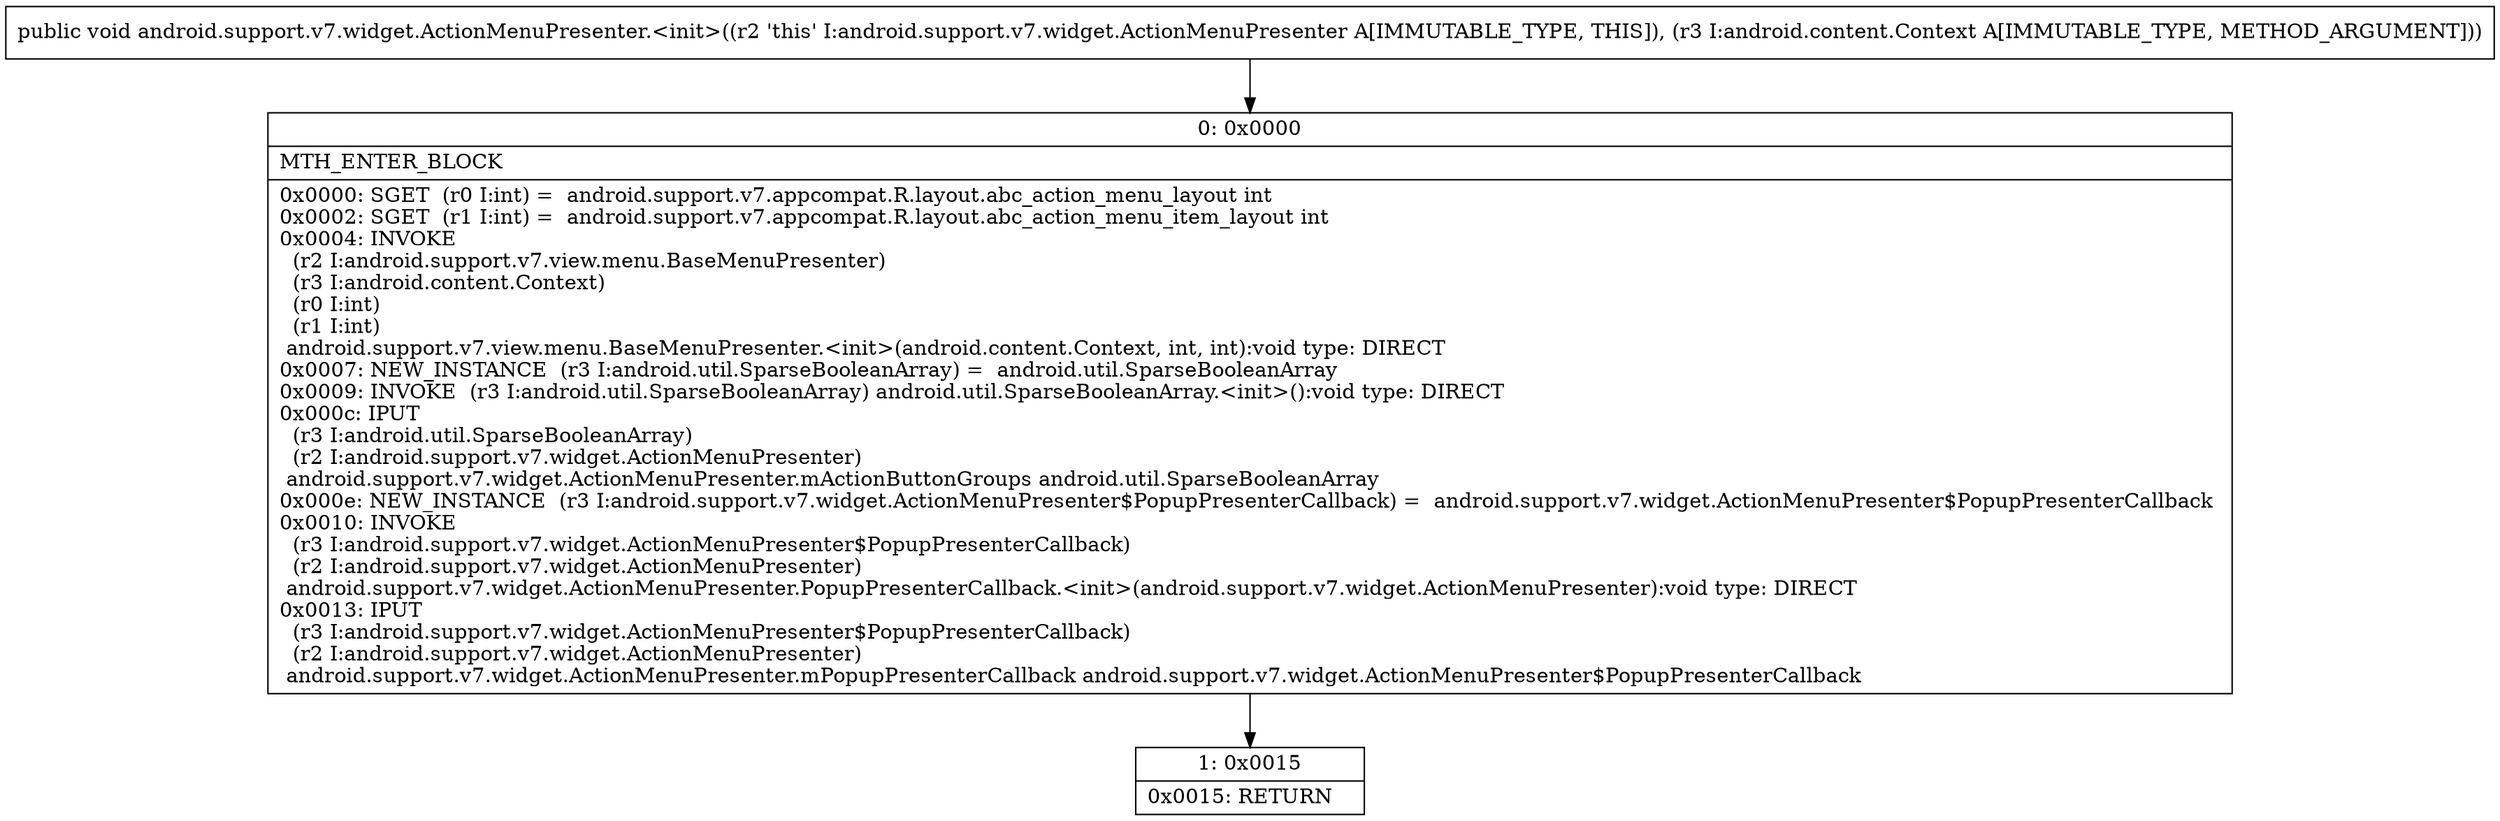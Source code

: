 digraph "CFG forandroid.support.v7.widget.ActionMenuPresenter.\<init\>(Landroid\/content\/Context;)V" {
Node_0 [shape=record,label="{0\:\ 0x0000|MTH_ENTER_BLOCK\l|0x0000: SGET  (r0 I:int) =  android.support.v7.appcompat.R.layout.abc_action_menu_layout int \l0x0002: SGET  (r1 I:int) =  android.support.v7.appcompat.R.layout.abc_action_menu_item_layout int \l0x0004: INVOKE  \l  (r2 I:android.support.v7.view.menu.BaseMenuPresenter)\l  (r3 I:android.content.Context)\l  (r0 I:int)\l  (r1 I:int)\l android.support.v7.view.menu.BaseMenuPresenter.\<init\>(android.content.Context, int, int):void type: DIRECT \l0x0007: NEW_INSTANCE  (r3 I:android.util.SparseBooleanArray) =  android.util.SparseBooleanArray \l0x0009: INVOKE  (r3 I:android.util.SparseBooleanArray) android.util.SparseBooleanArray.\<init\>():void type: DIRECT \l0x000c: IPUT  \l  (r3 I:android.util.SparseBooleanArray)\l  (r2 I:android.support.v7.widget.ActionMenuPresenter)\l android.support.v7.widget.ActionMenuPresenter.mActionButtonGroups android.util.SparseBooleanArray \l0x000e: NEW_INSTANCE  (r3 I:android.support.v7.widget.ActionMenuPresenter$PopupPresenterCallback) =  android.support.v7.widget.ActionMenuPresenter$PopupPresenterCallback \l0x0010: INVOKE  \l  (r3 I:android.support.v7.widget.ActionMenuPresenter$PopupPresenterCallback)\l  (r2 I:android.support.v7.widget.ActionMenuPresenter)\l android.support.v7.widget.ActionMenuPresenter.PopupPresenterCallback.\<init\>(android.support.v7.widget.ActionMenuPresenter):void type: DIRECT \l0x0013: IPUT  \l  (r3 I:android.support.v7.widget.ActionMenuPresenter$PopupPresenterCallback)\l  (r2 I:android.support.v7.widget.ActionMenuPresenter)\l android.support.v7.widget.ActionMenuPresenter.mPopupPresenterCallback android.support.v7.widget.ActionMenuPresenter$PopupPresenterCallback \l}"];
Node_1 [shape=record,label="{1\:\ 0x0015|0x0015: RETURN   \l}"];
MethodNode[shape=record,label="{public void android.support.v7.widget.ActionMenuPresenter.\<init\>((r2 'this' I:android.support.v7.widget.ActionMenuPresenter A[IMMUTABLE_TYPE, THIS]), (r3 I:android.content.Context A[IMMUTABLE_TYPE, METHOD_ARGUMENT])) }"];
MethodNode -> Node_0;
Node_0 -> Node_1;
}

